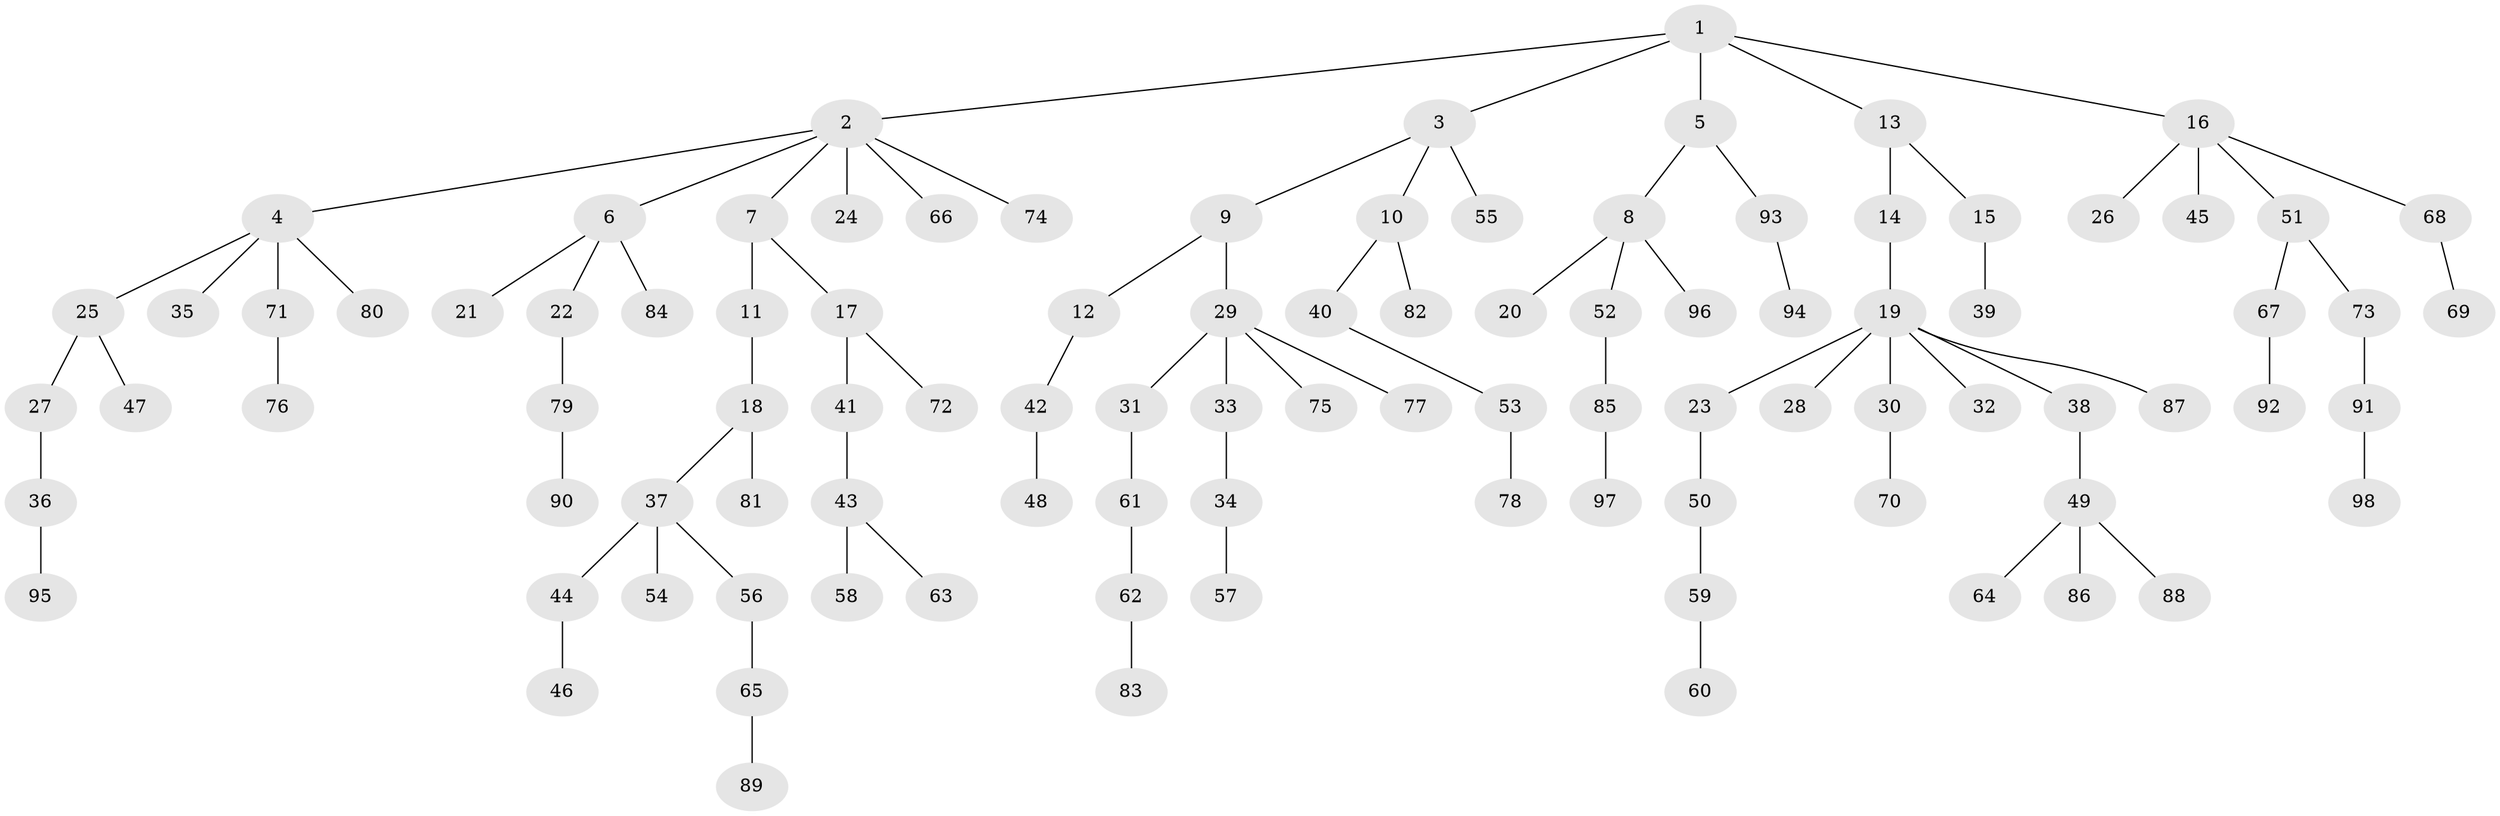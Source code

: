 // Generated by graph-tools (version 1.1) at 2025/11/02/27/25 16:11:25]
// undirected, 98 vertices, 97 edges
graph export_dot {
graph [start="1"]
  node [color=gray90,style=filled];
  1;
  2;
  3;
  4;
  5;
  6;
  7;
  8;
  9;
  10;
  11;
  12;
  13;
  14;
  15;
  16;
  17;
  18;
  19;
  20;
  21;
  22;
  23;
  24;
  25;
  26;
  27;
  28;
  29;
  30;
  31;
  32;
  33;
  34;
  35;
  36;
  37;
  38;
  39;
  40;
  41;
  42;
  43;
  44;
  45;
  46;
  47;
  48;
  49;
  50;
  51;
  52;
  53;
  54;
  55;
  56;
  57;
  58;
  59;
  60;
  61;
  62;
  63;
  64;
  65;
  66;
  67;
  68;
  69;
  70;
  71;
  72;
  73;
  74;
  75;
  76;
  77;
  78;
  79;
  80;
  81;
  82;
  83;
  84;
  85;
  86;
  87;
  88;
  89;
  90;
  91;
  92;
  93;
  94;
  95;
  96;
  97;
  98;
  1 -- 2;
  1 -- 3;
  1 -- 5;
  1 -- 13;
  1 -- 16;
  2 -- 4;
  2 -- 6;
  2 -- 7;
  2 -- 24;
  2 -- 66;
  2 -- 74;
  3 -- 9;
  3 -- 10;
  3 -- 55;
  4 -- 25;
  4 -- 35;
  4 -- 71;
  4 -- 80;
  5 -- 8;
  5 -- 93;
  6 -- 21;
  6 -- 22;
  6 -- 84;
  7 -- 11;
  7 -- 17;
  8 -- 20;
  8 -- 52;
  8 -- 96;
  9 -- 12;
  9 -- 29;
  10 -- 40;
  10 -- 82;
  11 -- 18;
  12 -- 42;
  13 -- 14;
  13 -- 15;
  14 -- 19;
  15 -- 39;
  16 -- 26;
  16 -- 45;
  16 -- 51;
  16 -- 68;
  17 -- 41;
  17 -- 72;
  18 -- 37;
  18 -- 81;
  19 -- 23;
  19 -- 28;
  19 -- 30;
  19 -- 32;
  19 -- 38;
  19 -- 87;
  22 -- 79;
  23 -- 50;
  25 -- 27;
  25 -- 47;
  27 -- 36;
  29 -- 31;
  29 -- 33;
  29 -- 75;
  29 -- 77;
  30 -- 70;
  31 -- 61;
  33 -- 34;
  34 -- 57;
  36 -- 95;
  37 -- 44;
  37 -- 54;
  37 -- 56;
  38 -- 49;
  40 -- 53;
  41 -- 43;
  42 -- 48;
  43 -- 58;
  43 -- 63;
  44 -- 46;
  49 -- 64;
  49 -- 86;
  49 -- 88;
  50 -- 59;
  51 -- 67;
  51 -- 73;
  52 -- 85;
  53 -- 78;
  56 -- 65;
  59 -- 60;
  61 -- 62;
  62 -- 83;
  65 -- 89;
  67 -- 92;
  68 -- 69;
  71 -- 76;
  73 -- 91;
  79 -- 90;
  85 -- 97;
  91 -- 98;
  93 -- 94;
}
